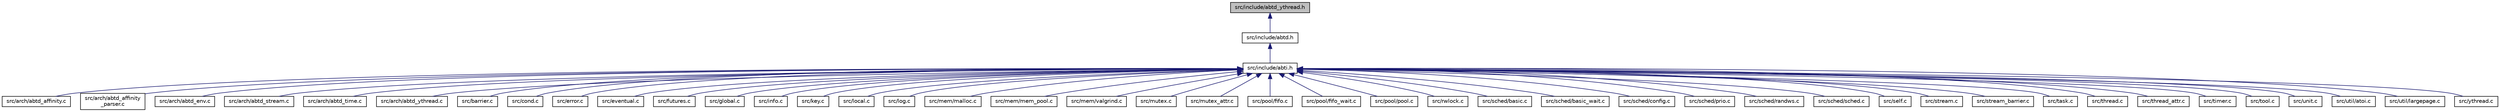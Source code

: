 digraph "src/include/abtd_ythread.h"
{
  edge [fontname="Helvetica",fontsize="10",labelfontname="Helvetica",labelfontsize="10"];
  node [fontname="Helvetica",fontsize="10",shape=record];
  Node1 [label="src/include/abtd_ythread.h",height=0.2,width=0.4,color="black", fillcolor="grey75", style="filled" fontcolor="black"];
  Node1 -> Node2 [dir="back",color="midnightblue",fontsize="10",style="solid",fontname="Helvetica"];
  Node2 [label="src/include/abtd.h",height=0.2,width=0.4,color="black", fillcolor="white", style="filled",URL="$d3/dbf/abtd_8h.html"];
  Node2 -> Node3 [dir="back",color="midnightblue",fontsize="10",style="solid",fontname="Helvetica"];
  Node3 [label="src/include/abti.h",height=0.2,width=0.4,color="black", fillcolor="white", style="filled",URL="$d5/d03/abti_8h.html"];
  Node3 -> Node4 [dir="back",color="midnightblue",fontsize="10",style="solid",fontname="Helvetica"];
  Node4 [label="src/arch/abtd_affinity.c",height=0.2,width=0.4,color="black", fillcolor="white", style="filled",URL="$d2/d45/abtd__affinity_8c.html"];
  Node3 -> Node5 [dir="back",color="midnightblue",fontsize="10",style="solid",fontname="Helvetica"];
  Node5 [label="src/arch/abtd_affinity\l_parser.c",height=0.2,width=0.4,color="black", fillcolor="white", style="filled",URL="$d0/d31/abtd__affinity__parser_8c.html"];
  Node3 -> Node6 [dir="back",color="midnightblue",fontsize="10",style="solid",fontname="Helvetica"];
  Node6 [label="src/arch/abtd_env.c",height=0.2,width=0.4,color="black", fillcolor="white", style="filled",URL="$de/d68/abtd__env_8c.html"];
  Node3 -> Node7 [dir="back",color="midnightblue",fontsize="10",style="solid",fontname="Helvetica"];
  Node7 [label="src/arch/abtd_stream.c",height=0.2,width=0.4,color="black", fillcolor="white", style="filled",URL="$d2/d12/abtd__stream_8c.html"];
  Node3 -> Node8 [dir="back",color="midnightblue",fontsize="10",style="solid",fontname="Helvetica"];
  Node8 [label="src/arch/abtd_time.c",height=0.2,width=0.4,color="black", fillcolor="white", style="filled",URL="$d1/d57/abtd__time_8c.html"];
  Node3 -> Node9 [dir="back",color="midnightblue",fontsize="10",style="solid",fontname="Helvetica"];
  Node9 [label="src/arch/abtd_ythread.c",height=0.2,width=0.4,color="black", fillcolor="white", style="filled",URL="$de/d1a/abtd__ythread_8c.html"];
  Node3 -> Node10 [dir="back",color="midnightblue",fontsize="10",style="solid",fontname="Helvetica"];
  Node10 [label="src/barrier.c",height=0.2,width=0.4,color="black", fillcolor="white", style="filled",URL="$d8/d80/barrier_8c.html"];
  Node3 -> Node11 [dir="back",color="midnightblue",fontsize="10",style="solid",fontname="Helvetica"];
  Node11 [label="src/cond.c",height=0.2,width=0.4,color="black", fillcolor="white", style="filled",URL="$df/d4b/cond_8c.html"];
  Node3 -> Node12 [dir="back",color="midnightblue",fontsize="10",style="solid",fontname="Helvetica"];
  Node12 [label="src/error.c",height=0.2,width=0.4,color="black", fillcolor="white", style="filled",URL="$db/dcc/error_8c.html"];
  Node3 -> Node13 [dir="back",color="midnightblue",fontsize="10",style="solid",fontname="Helvetica"];
  Node13 [label="src/eventual.c",height=0.2,width=0.4,color="black", fillcolor="white", style="filled",URL="$d0/da9/eventual_8c.html"];
  Node3 -> Node14 [dir="back",color="midnightblue",fontsize="10",style="solid",fontname="Helvetica"];
  Node14 [label="src/futures.c",height=0.2,width=0.4,color="black", fillcolor="white", style="filled",URL="$dc/df6/futures_8c.html"];
  Node3 -> Node15 [dir="back",color="midnightblue",fontsize="10",style="solid",fontname="Helvetica"];
  Node15 [label="src/global.c",height=0.2,width=0.4,color="black", fillcolor="white", style="filled",URL="$dc/d57/global_8c.html"];
  Node3 -> Node16 [dir="back",color="midnightblue",fontsize="10",style="solid",fontname="Helvetica"];
  Node16 [label="src/info.c",height=0.2,width=0.4,color="black", fillcolor="white", style="filled",URL="$d5/d35/info_8c.html"];
  Node3 -> Node17 [dir="back",color="midnightblue",fontsize="10",style="solid",fontname="Helvetica"];
  Node17 [label="src/key.c",height=0.2,width=0.4,color="black", fillcolor="white", style="filled",URL="$db/dfd/key_8c.html"];
  Node3 -> Node18 [dir="back",color="midnightblue",fontsize="10",style="solid",fontname="Helvetica"];
  Node18 [label="src/local.c",height=0.2,width=0.4,color="black", fillcolor="white", style="filled",URL="$d2/dac/local_8c.html"];
  Node3 -> Node19 [dir="back",color="midnightblue",fontsize="10",style="solid",fontname="Helvetica"];
  Node19 [label="src/log.c",height=0.2,width=0.4,color="black", fillcolor="white", style="filled",URL="$d7/df8/log_8c.html"];
  Node3 -> Node20 [dir="back",color="midnightblue",fontsize="10",style="solid",fontname="Helvetica"];
  Node20 [label="src/mem/malloc.c",height=0.2,width=0.4,color="black", fillcolor="white", style="filled",URL="$d6/dcd/malloc_8c.html"];
  Node3 -> Node21 [dir="back",color="midnightblue",fontsize="10",style="solid",fontname="Helvetica"];
  Node21 [label="src/mem/mem_pool.c",height=0.2,width=0.4,color="black", fillcolor="white", style="filled",URL="$d9/d73/mem__pool_8c.html"];
  Node3 -> Node22 [dir="back",color="midnightblue",fontsize="10",style="solid",fontname="Helvetica"];
  Node22 [label="src/mem/valgrind.c",height=0.2,width=0.4,color="black", fillcolor="white", style="filled",URL="$d0/d31/valgrind_8c.html"];
  Node3 -> Node23 [dir="back",color="midnightblue",fontsize="10",style="solid",fontname="Helvetica"];
  Node23 [label="src/mutex.c",height=0.2,width=0.4,color="black", fillcolor="white", style="filled",URL="$d8/d62/mutex_8c.html"];
  Node3 -> Node24 [dir="back",color="midnightblue",fontsize="10",style="solid",fontname="Helvetica"];
  Node24 [label="src/mutex_attr.c",height=0.2,width=0.4,color="black", fillcolor="white", style="filled",URL="$da/d36/mutex__attr_8c.html"];
  Node3 -> Node25 [dir="back",color="midnightblue",fontsize="10",style="solid",fontname="Helvetica"];
  Node25 [label="src/pool/fifo.c",height=0.2,width=0.4,color="black", fillcolor="white", style="filled",URL="$da/d6b/fifo_8c.html"];
  Node3 -> Node26 [dir="back",color="midnightblue",fontsize="10",style="solid",fontname="Helvetica"];
  Node26 [label="src/pool/fifo_wait.c",height=0.2,width=0.4,color="black", fillcolor="white", style="filled",URL="$d2/dc8/fifo__wait_8c.html"];
  Node3 -> Node27 [dir="back",color="midnightblue",fontsize="10",style="solid",fontname="Helvetica"];
  Node27 [label="src/pool/pool.c",height=0.2,width=0.4,color="black", fillcolor="white", style="filled",URL="$d4/de5/pool_8c.html"];
  Node3 -> Node28 [dir="back",color="midnightblue",fontsize="10",style="solid",fontname="Helvetica"];
  Node28 [label="src/rwlock.c",height=0.2,width=0.4,color="black", fillcolor="white", style="filled",URL="$d5/d49/rwlock_8c.html"];
  Node3 -> Node29 [dir="back",color="midnightblue",fontsize="10",style="solid",fontname="Helvetica"];
  Node29 [label="src/sched/basic.c",height=0.2,width=0.4,color="black", fillcolor="white", style="filled",URL="$d8/da2/basic_8c.html"];
  Node3 -> Node30 [dir="back",color="midnightblue",fontsize="10",style="solid",fontname="Helvetica"];
  Node30 [label="src/sched/basic_wait.c",height=0.2,width=0.4,color="black", fillcolor="white", style="filled",URL="$da/dfb/basic__wait_8c.html"];
  Node3 -> Node31 [dir="back",color="midnightblue",fontsize="10",style="solid",fontname="Helvetica"];
  Node31 [label="src/sched/config.c",height=0.2,width=0.4,color="black", fillcolor="white", style="filled",URL="$d3/d95/config_8c.html"];
  Node3 -> Node32 [dir="back",color="midnightblue",fontsize="10",style="solid",fontname="Helvetica"];
  Node32 [label="src/sched/prio.c",height=0.2,width=0.4,color="black", fillcolor="white", style="filled",URL="$d2/d84/prio_8c.html"];
  Node3 -> Node33 [dir="back",color="midnightblue",fontsize="10",style="solid",fontname="Helvetica"];
  Node33 [label="src/sched/randws.c",height=0.2,width=0.4,color="black", fillcolor="white", style="filled",URL="$da/d51/randws_8c.html"];
  Node3 -> Node34 [dir="back",color="midnightblue",fontsize="10",style="solid",fontname="Helvetica"];
  Node34 [label="src/sched/sched.c",height=0.2,width=0.4,color="black", fillcolor="white", style="filled",URL="$db/dbe/sched_8c.html"];
  Node3 -> Node35 [dir="back",color="midnightblue",fontsize="10",style="solid",fontname="Helvetica"];
  Node35 [label="src/self.c",height=0.2,width=0.4,color="black", fillcolor="white", style="filled",URL="$d4/d2c/self_8c.html"];
  Node3 -> Node36 [dir="back",color="midnightblue",fontsize="10",style="solid",fontname="Helvetica"];
  Node36 [label="src/stream.c",height=0.2,width=0.4,color="black", fillcolor="white", style="filled",URL="$d8/d4d/stream_8c.html"];
  Node3 -> Node37 [dir="back",color="midnightblue",fontsize="10",style="solid",fontname="Helvetica"];
  Node37 [label="src/stream_barrier.c",height=0.2,width=0.4,color="black", fillcolor="white", style="filled",URL="$d0/db8/stream__barrier_8c.html"];
  Node3 -> Node38 [dir="back",color="midnightblue",fontsize="10",style="solid",fontname="Helvetica"];
  Node38 [label="src/task.c",height=0.2,width=0.4,color="black", fillcolor="white", style="filled",URL="$d3/d3f/task_8c.html"];
  Node3 -> Node39 [dir="back",color="midnightblue",fontsize="10",style="solid",fontname="Helvetica"];
  Node39 [label="src/thread.c",height=0.2,width=0.4,color="black", fillcolor="white", style="filled",URL="$d3/de7/thread_8c.html"];
  Node3 -> Node40 [dir="back",color="midnightblue",fontsize="10",style="solid",fontname="Helvetica"];
  Node40 [label="src/thread_attr.c",height=0.2,width=0.4,color="black", fillcolor="white", style="filled",URL="$de/de6/thread__attr_8c.html"];
  Node3 -> Node41 [dir="back",color="midnightblue",fontsize="10",style="solid",fontname="Helvetica"];
  Node41 [label="src/timer.c",height=0.2,width=0.4,color="black", fillcolor="white", style="filled",URL="$df/d41/timer_8c.html"];
  Node3 -> Node42 [dir="back",color="midnightblue",fontsize="10",style="solid",fontname="Helvetica"];
  Node42 [label="src/tool.c",height=0.2,width=0.4,color="black", fillcolor="white", style="filled",URL="$df/db9/tool_8c.html"];
  Node3 -> Node43 [dir="back",color="midnightblue",fontsize="10",style="solid",fontname="Helvetica"];
  Node43 [label="src/unit.c",height=0.2,width=0.4,color="black", fillcolor="white", style="filled",URL="$da/d1d/unit_8c.html"];
  Node3 -> Node44 [dir="back",color="midnightblue",fontsize="10",style="solid",fontname="Helvetica"];
  Node44 [label="src/util/atoi.c",height=0.2,width=0.4,color="black", fillcolor="white", style="filled",URL="$df/d93/atoi_8c.html"];
  Node3 -> Node45 [dir="back",color="midnightblue",fontsize="10",style="solid",fontname="Helvetica"];
  Node45 [label="src/util/largepage.c",height=0.2,width=0.4,color="black", fillcolor="white", style="filled",URL="$da/de7/largepage_8c.html"];
  Node3 -> Node46 [dir="back",color="midnightblue",fontsize="10",style="solid",fontname="Helvetica"];
  Node46 [label="src/ythread.c",height=0.2,width=0.4,color="black", fillcolor="white", style="filled",URL="$d4/d0d/ythread_8c.html"];
}
